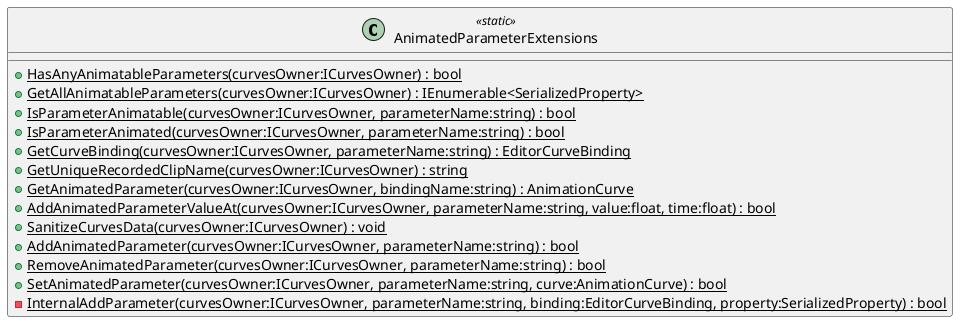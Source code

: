 @startuml
class AnimatedParameterExtensions <<static>> {
    + {static} HasAnyAnimatableParameters(curvesOwner:ICurvesOwner) : bool
    + {static} GetAllAnimatableParameters(curvesOwner:ICurvesOwner) : IEnumerable<SerializedProperty>
    + {static} IsParameterAnimatable(curvesOwner:ICurvesOwner, parameterName:string) : bool
    + {static} IsParameterAnimated(curvesOwner:ICurvesOwner, parameterName:string) : bool
    + {static} GetCurveBinding(curvesOwner:ICurvesOwner, parameterName:string) : EditorCurveBinding
    + {static} GetUniqueRecordedClipName(curvesOwner:ICurvesOwner) : string
    + {static} GetAnimatedParameter(curvesOwner:ICurvesOwner, bindingName:string) : AnimationCurve
    + {static} AddAnimatedParameterValueAt(curvesOwner:ICurvesOwner, parameterName:string, value:float, time:float) : bool
    + {static} SanitizeCurvesData(curvesOwner:ICurvesOwner) : void
    + {static} AddAnimatedParameter(curvesOwner:ICurvesOwner, parameterName:string) : bool
    + {static} RemoveAnimatedParameter(curvesOwner:ICurvesOwner, parameterName:string) : bool
    + {static} SetAnimatedParameter(curvesOwner:ICurvesOwner, parameterName:string, curve:AnimationCurve) : bool
    {static} - InternalAddParameter(curvesOwner:ICurvesOwner, parameterName:string, binding:EditorCurveBinding, property:SerializedProperty) : bool
}
@enduml
